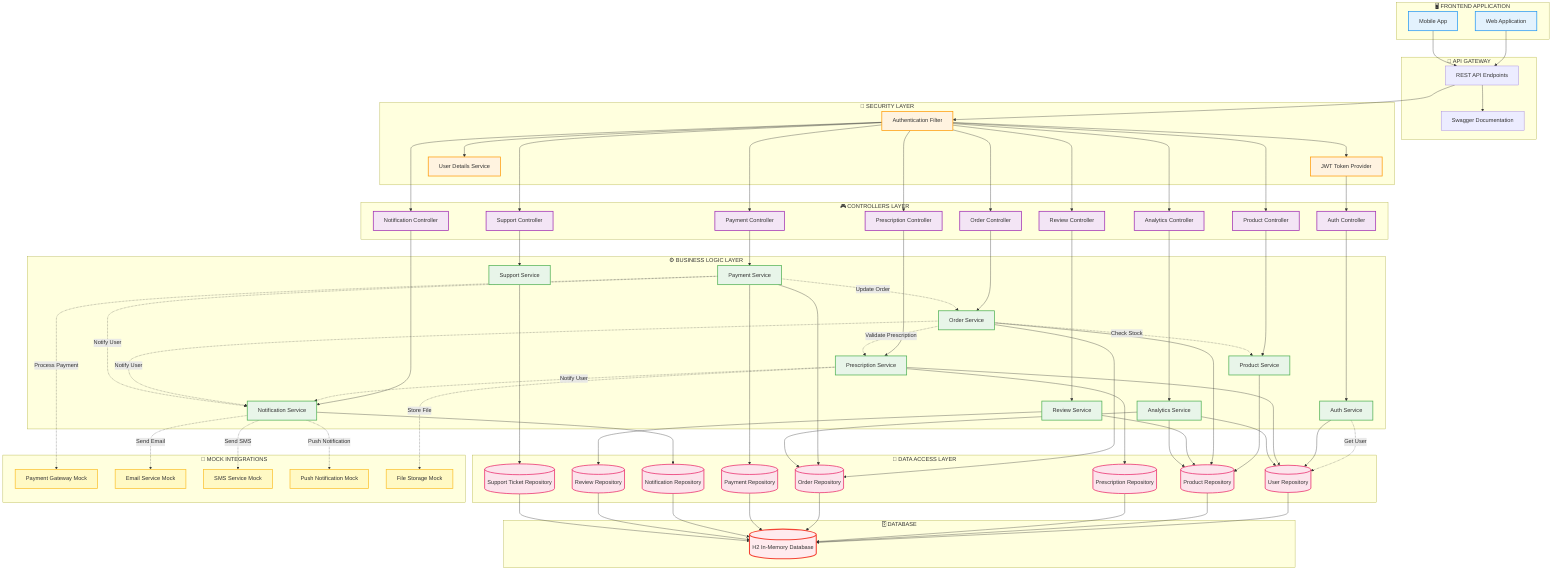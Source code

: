 graph TB
    subgraph Frontend["🖥️ FRONTEND APPLICATION"]
        WebApp[Web Application]
        MobileApp[Mobile App]
    end

    subgraph APIGateway["🔌 API GATEWAY"]
        RestAPI[REST API Endpoints]
        Swagger[Swagger Documentation]
    end

    subgraph Security["🔐 SECURITY LAYER"]
        JWT[JWT Token Provider]
        AuthFilter[Authentication Filter]
        UserDetails[User Details Service]
    end

    subgraph Controllers["🎮 CONTROLLERS LAYER"]
        AuthCtrl[Auth Controller]
        ProdCtrl[Product Controller]
        PrescCtrl[Prescription Controller]
        OrderCtrl[Order Controller]
        PayCtrl[Payment Controller]
        NotifCtrl[Notification Controller]
        ReviewCtrl[Review Controller]
        SupportCtrl[Support Controller]
        AnalyticsCtrl[Analytics Controller]
    end

    subgraph Services["⚙️ BUSINESS LOGIC LAYER"]
        AuthSvc[Auth Service]
        ProdSvc[Product Service]
        PrescSvc[Prescription Service]
        OrderSvc[Order Service]
        PaySvc[Payment Service]
        NotifSvc[Notification Service]
        ReviewSvc[Review Service]
        SupportSvc[Support Service]
        AnalyticsSvc[Analytics Service]
    end

    subgraph Repositories["💾 DATA ACCESS LAYER"]
        UserRepo[(User Repository)]
        ProdRepo[(Product Repository)]
        PrescRepo[(Prescription Repository)]
        OrderRepo[(Order Repository)]
        PayRepo[(Payment Repository)]
        NotifRepo[(Notification Repository)]
        ReviewRepo[(Review Repository)]
        TicketRepo[(Support Ticket Repository)]
    end

    subgraph Database["🗄️ DATABASE"]
        H2DB[(H2 In-Memory Database)]
    end

    subgraph ExternalMock["🔌 MOCK INTEGRATIONS"]
        PaymentGW[Payment Gateway Mock]
        EmailSvc[Email Service Mock]
        SMSSvc[SMS Service Mock]
        PushNotif[Push Notification Mock]
        FileStorage[File Storage Mock]
    end

%% Frontend to API
    WebApp --> RestAPI
    MobileApp --> RestAPI

%% API to Security
    RestAPI --> AuthFilter
    AuthFilter --> JWT
    AuthFilter --> UserDetails

%% Security to Controllers
    JWT --> AuthCtrl
    AuthFilter --> ProdCtrl
    AuthFilter --> PrescCtrl
    AuthFilter --> OrderCtrl
    AuthFilter --> PayCtrl
    AuthFilter --> NotifCtrl
    AuthFilter --> ReviewCtrl
    AuthFilter --> SupportCtrl
    AuthFilter --> AnalyticsCtrl

%% Controllers to Services
    AuthCtrl --> AuthSvc
    ProdCtrl --> ProdSvc
    PrescCtrl --> PrescSvc
    OrderCtrl --> OrderSvc
    PayCtrl --> PaySvc
    NotifCtrl --> NotifSvc
    ReviewCtrl --> ReviewSvc
    SupportCtrl --> SupportSvc
    AnalyticsCtrl --> AnalyticsSvc

%% Services to Services (Cross-Module Communication)
    PrescSvc -.->|Notify User| NotifSvc
    OrderSvc -.->|Check Stock| ProdSvc
    OrderSvc -.->|Validate Prescription| PrescSvc
    OrderSvc -.->|Notify User| NotifSvc
    PaySvc -.->|Update Order| OrderSvc
    PaySvc -.->|Notify User| NotifSvc
    AuthSvc -.->|Get User| UserRepo

%% Services to Repositories
    AuthSvc --> UserRepo
    ProdSvc --> ProdRepo
    PrescSvc --> PrescRepo
    PrescSvc --> UserRepo
    OrderSvc --> OrderRepo
    OrderSvc --> ProdRepo
    PaySvc --> PayRepo
    PaySvc --> OrderRepo
    NotifSvc --> NotifRepo
    ReviewSvc --> ReviewRepo
    ReviewSvc --> ProdRepo
    SupportSvc --> TicketRepo
    AnalyticsSvc --> OrderRepo
    AnalyticsSvc --> ProdRepo
    AnalyticsSvc --> UserRepo

%% Repositories to Database
    UserRepo --> H2DB
    ProdRepo --> H2DB
    PrescRepo --> H2DB
    OrderRepo --> H2DB
    PayRepo --> H2DB
    NotifRepo --> H2DB
    ReviewRepo --> H2DB
    TicketRepo --> H2DB

%% Services to Mock External Services
    PaySvc -.->|Process Payment| PaymentGW
    NotifSvc -.->|Send Email| EmailSvc
    NotifSvc -.->|Send SMS| SMSSvc
    NotifSvc -.->|Push Notification| PushNotif
    PrescSvc -.->|Store File| FileStorage

%% Swagger
    RestAPI --> Swagger

%% Styling
    classDef frontend fill:#E3F2FD,stroke:#2196F3,stroke-width:2px
    classDef security fill:#FFF3E0,stroke:#FF9800,stroke-width:2px
    classDef controller fill:#F3E5F5,stroke:#9C27B0,stroke-width:2px
    classDef service fill:#E8F5E9,stroke:#4CAF50,stroke-width:2px
    classDef repository fill:#FCE4EC,stroke:#E91E63,stroke-width:2px
    classDef database fill:#FFEBEE,stroke:#F44336,stroke-width:3px
    classDef mock fill:#FFF9C4,stroke:#FBC02D,stroke-width:2px

    class WebApp,MobileApp frontend
    class JWT,AuthFilter,UserDetails security
    class AuthCtrl,ProdCtrl,PrescCtrl,OrderCtrl,PayCtrl,NotifCtrl,ReviewCtrl,SupportCtrl,AnalyticsCtrl controller
    class AuthSvc,ProdSvc,PrescSvc,OrderSvc,PaySvc,NotifSvc,ReviewSvc,SupportSvc,AnalyticsSvc service
    class UserRepo,ProdRepo,PrescRepo,OrderRepo,PayRepo,NotifRepo,ReviewRepo,TicketRepo repository
    class H2DB database
    class PaymentGW,EmailSvc,SMSSvc,PushNotif,FileStorage mock
